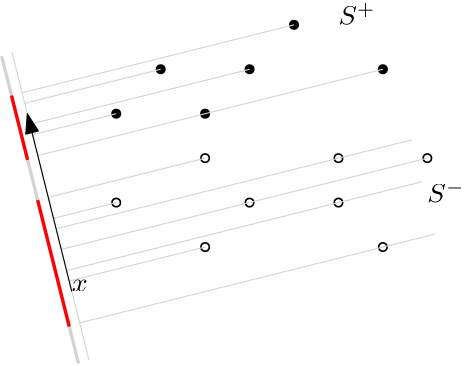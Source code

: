 <?xml version="1.0"?>
<!DOCTYPE ipe SYSTEM "ipe.dtd">
<ipe version="70206" creator="Ipe 7.2.7">
<info created="D:20200316075120" modified="D:20200316140820"/>
<ipestyle name="basic">
<symbol name="arrow/arc(spx)">
<path stroke="sym-stroke" fill="sym-stroke" pen="sym-pen">
0 0 m
-1 0.333 l
-1 -0.333 l
h
</path>
</symbol>
<symbol name="arrow/farc(spx)">
<path stroke="sym-stroke" fill="white" pen="sym-pen">
0 0 m
-1 0.333 l
-1 -0.333 l
h
</path>
</symbol>
<symbol name="arrow/ptarc(spx)">
<path stroke="sym-stroke" fill="sym-stroke" pen="sym-pen">
0 0 m
-1 0.333 l
-0.8 0 l
-1 -0.333 l
h
</path>
</symbol>
<symbol name="arrow/fptarc(spx)">
<path stroke="sym-stroke" fill="white" pen="sym-pen">
0 0 m
-1 0.333 l
-0.8 0 l
-1 -0.333 l
h
</path>
</symbol>
<symbol name="mark/circle(sx)" transformations="translations">
<path fill="sym-stroke">
0.6 0 0 0.6 0 0 e
0.4 0 0 0.4 0 0 e
</path>
</symbol>
<symbol name="mark/disk(sx)" transformations="translations">
<path fill="sym-stroke">
0.6 0 0 0.6 0 0 e
</path>
</symbol>
<symbol name="mark/fdisk(sfx)" transformations="translations">
<group>
<path fill="sym-fill">
0.5 0 0 0.5 0 0 e
</path>
<path fill="sym-stroke" fillrule="eofill">
0.6 0 0 0.6 0 0 e
0.4 0 0 0.4 0 0 e
</path>
</group>
</symbol>
<symbol name="mark/box(sx)" transformations="translations">
<path fill="sym-stroke" fillrule="eofill">
-0.6 -0.6 m
0.6 -0.6 l
0.6 0.6 l
-0.6 0.6 l
h
-0.4 -0.4 m
0.4 -0.4 l
0.4 0.4 l
-0.4 0.4 l
h
</path>
</symbol>
<symbol name="mark/square(sx)" transformations="translations">
<path fill="sym-stroke">
-0.6 -0.6 m
0.6 -0.6 l
0.6 0.6 l
-0.6 0.6 l
h
</path>
</symbol>
<symbol name="mark/fsquare(sfx)" transformations="translations">
<group>
<path fill="sym-fill">
-0.5 -0.5 m
0.5 -0.5 l
0.5 0.5 l
-0.5 0.5 l
h
</path>
<path fill="sym-stroke" fillrule="eofill">
-0.6 -0.6 m
0.6 -0.6 l
0.6 0.6 l
-0.6 0.6 l
h
-0.4 -0.4 m
0.4 -0.4 l
0.4 0.4 l
-0.4 0.4 l
h
</path>
</group>
</symbol>
<symbol name="mark/cross(sx)" transformations="translations">
<group>
<path fill="sym-stroke">
-0.43 -0.57 m
0.57 0.43 l
0.43 0.57 l
-0.57 -0.43 l
h
</path>
<path fill="sym-stroke">
-0.43 0.57 m
0.57 -0.43 l
0.43 -0.57 l
-0.57 0.43 l
h
</path>
</group>
</symbol>
<symbol name="arrow/fnormal(spx)">
<path stroke="sym-stroke" fill="white" pen="sym-pen">
0 0 m
-1 0.333 l
-1 -0.333 l
h
</path>
</symbol>
<symbol name="arrow/pointed(spx)">
<path stroke="sym-stroke" fill="sym-stroke" pen="sym-pen">
0 0 m
-1 0.333 l
-0.8 0 l
-1 -0.333 l
h
</path>
</symbol>
<symbol name="arrow/fpointed(spx)">
<path stroke="sym-stroke" fill="white" pen="sym-pen">
0 0 m
-1 0.333 l
-0.8 0 l
-1 -0.333 l
h
</path>
</symbol>
<symbol name="arrow/linear(spx)">
<path stroke="sym-stroke" pen="sym-pen">
-1 0.333 m
0 0 l
-1 -0.333 l
</path>
</symbol>
<symbol name="arrow/fdouble(spx)">
<path stroke="sym-stroke" fill="white" pen="sym-pen">
0 0 m
-1 0.333 l
-1 -0.333 l
h
-1 0 m
-2 0.333 l
-2 -0.333 l
h
</path>
</symbol>
<symbol name="arrow/double(spx)">
<path stroke="sym-stroke" fill="sym-stroke" pen="sym-pen">
0 0 m
-1 0.333 l
-1 -0.333 l
h
-1 0 m
-2 0.333 l
-2 -0.333 l
h
</path>
</symbol>
<pen name="heavier" value="0.8"/>
<pen name="fat" value="1.2"/>
<pen name="ultrafat" value="2"/>
<symbolsize name="large" value="5"/>
<symbolsize name="small" value="2"/>
<symbolsize name="tiny" value="1.1"/>
<arrowsize name="large" value="10"/>
<arrowsize name="small" value="5"/>
<arrowsize name="tiny" value="3"/>
<color name="red" value="1 0 0"/>
<color name="green" value="0 1 0"/>
<color name="blue" value="0 0 1"/>
<color name="yellow" value="1 1 0"/>
<color name="orange" value="1 0.647 0"/>
<color name="gold" value="1 0.843 0"/>
<color name="purple" value="0.627 0.125 0.941"/>
<color name="gray" value="0.745"/>
<color name="brown" value="0.647 0.165 0.165"/>
<color name="navy" value="0 0 0.502"/>
<color name="pink" value="1 0.753 0.796"/>
<color name="seagreen" value="0.18 0.545 0.341"/>
<color name="turquoise" value="0.251 0.878 0.816"/>
<color name="violet" value="0.933 0.51 0.933"/>
<color name="darkblue" value="0 0 0.545"/>
<color name="darkcyan" value="0 0.545 0.545"/>
<color name="darkgray" value="0.663"/>
<color name="darkgreen" value="0 0.392 0"/>
<color name="darkmagenta" value="0.545 0 0.545"/>
<color name="darkorange" value="1 0.549 0"/>
<color name="darkred" value="0.545 0 0"/>
<color name="lightblue" value="0.678 0.847 0.902"/>
<color name="lightcyan" value="0.878 1 1"/>
<color name="lightgray" value="0.827"/>
<color name="lightgreen" value="0.565 0.933 0.565"/>
<color name="lightyellow" value="1 1 0.878"/>
<dashstyle name="dashed" value="[4] 0"/>
<dashstyle name="dotted" value="[1 3] 0"/>
<dashstyle name="dash dotted" value="[4 2 1 2] 0"/>
<dashstyle name="dash dot dotted" value="[4 2 1 2 1 2] 0"/>
<textsize name="large" value="\large"/>
<textsize name="small" value="\small"/>
<textsize name="tiny" value="\tiny"/>
<textsize name="Large" value="\Large"/>
<textsize name="LARGE" value="\LARGE"/>
<textsize name="huge" value="\huge"/>
<textsize name="Huge" value="\Huge"/>
<textsize name="footnote" value="\footnotesize"/>
<textstyle name="center" begin="\begin{center}" end="\end{center}"/>
<textstyle name="itemize" begin="\begin{itemize}" end="\end{itemize}"/>
<textstyle name="item" begin="\begin{itemize}\item{}" end="\end{itemize}"/>
<gridsize name="4 pts" value="4"/>
<gridsize name="8 pts (~3 mm)" value="8"/>
<gridsize name="16 pts (~6 mm)" value="16"/>
<gridsize name="32 pts (~12 mm)" value="32"/>
<gridsize name="10 pts (~3.5 mm)" value="10"/>
<gridsize name="20 pts (~7 mm)" value="20"/>
<gridsize name="14 pts (~5 mm)" value="14"/>
<gridsize name="28 pts (~10 mm)" value="28"/>
<gridsize name="56 pts (~20 mm)" value="56"/>
<anglesize name="90 deg" value="90"/>
<anglesize name="60 deg" value="60"/>
<anglesize name="45 deg" value="45"/>
<anglesize name="30 deg" value="30"/>
<anglesize name="22.5 deg" value="22.5"/>
<opacity name="10%" value="0.1"/>
<opacity name="30%" value="0.3"/>
<opacity name="50%" value="0.5"/>
<opacity name="75%" value="0.75"/>
<tiling name="falling" angle="-60" step="4" width="1"/>
<tiling name="rising" angle="30" step="4" width="1"/>
</ipestyle>
<page>
<layer name="alpha"/>
<layer name="beta"/>
<view layers="alpha beta" active="beta"/>
<path layer="alpha" matrix="0.576158 0 0 0.576158 71.5279 283.532" stroke="lightgray">
192 576 m
144 768 l
</path>
<use name="mark/disk(sx)" pos="192 704" size="normal" stroke="black"/>
<use name="mark/disk(sx)" pos="208 720" size="normal" stroke="black"/>
<use name="mark/disk(sx)" pos="224 704" size="normal" stroke="black"/>
<use name="mark/disk(sx)" pos="240 720" size="normal" stroke="black"/>
<use name="mark/disk(sx)" pos="256 736" size="normal" stroke="black"/>
<use name="mark/disk(sx)" pos="288 720" size="normal" stroke="black"/>
<use name="mark/circle(sx)" pos="192 672" size="normal" stroke="black"/>
<use name="mark/circle(sx)" pos="224 688" size="normal" stroke="black"/>
<use name="mark/circle(sx)" pos="240 672" size="normal" stroke="black"/>
<use name="mark/circle(sx)" pos="224 656" size="normal" stroke="black"/>
<use name="mark/circle(sx)" pos="272 672" size="normal" stroke="black"/>
<use name="mark/circle(sx)" pos="272 688" size="normal" stroke="black"/>
<use name="mark/circle(sx)" pos="288 656" size="normal" stroke="black"/>
<use name="mark/circle(sx)" pos="304 688" size="normal" stroke="black"/>
<path matrix="0.764706 0 0 0.764706 60.2353 124.235" stroke="lightgray">
128 768 m
256 800 l
</path>
<path matrix="0.382353 0 0 0.382353 110.118 414.118" stroke="lightgray">
128 768 m
256 800 l
</path>
<path matrix="0.617647 0 0 0.617647 81.8824 225.882" stroke="lightgray">
128 768 m
256 800 l
</path>
<path matrix="0.235294 0 0 0.235294 131.765 515.765" stroke="lightgray">
128 768 m
256 800 l
</path>
<path matrix="0.970588 0 0 0.970588 39.5294 -56.4706" stroke="lightgray">
128 768 m
256 800 l
</path>
<path matrix="0.441176 0 0 0.441176 111.059 335.059" stroke="lightgray">
128 768 m
256 800 l
</path>
<path matrix="0.176471 0 0 0.176471 146.824 530.824" stroke="lightgray">
128 768 m
256 800 l
</path>
<path matrix="1 0 0 1 42.3529 -105.412" stroke="lightgray">
128 768 m
256 800 l
</path>
<path matrix="1.03134 0 0 1.02776 39.9777 -134.21" stroke="lightgray">
128 768 m
256 800 l
</path>
<path matrix="1 0 0 1 46.1176 -120.471" stroke="lightgray">
128 768 m
256 800 l
</path>
<path matrix="0.382353 0 0 0.382353 126.118 350.118" stroke="lightgray">
128 768 m
256 800 l
</path>
<path matrix="1 0 0 1 50.8235 -139.294" stroke="lightgray">
128 768 m
256 800 l
</path>
<path stroke="black" arrow="normal/normal">
176 640 m
160 704 l
</path>
<path layer="beta" matrix="0.576158 0 0 0.576158 67.7939 282.222" stroke="lightgray" pen="fat">
192 576 m
144 768 l
</path>
<path matrix="0.12055 0 0 0.12055 136.949 617.936" stroke="red" pen="fat">
192 576 m
144 768 l
</path>
<path matrix="0.237133 0 0 0.237113 129.564 490.804" stroke="red" pen="fat">
192 576 m
144 768 l
</path>
<text transformations="translations" pos="272 736" stroke="black" type="label" width="13.297" height="7.933" depth="0" valign="baseline" style="math">S^+</text>
<text matrix="1 0 0 1 32 -64" transformations="translations" pos="272 736" stroke="black" type="label" width="13.408" height="7.933" depth="0" valign="baseline" style="math">S^-</text>
<text transformations="translations" pos="176 640" stroke="black" type="label" width="5.694" height="4.289" depth="0" valign="baseline" style="math">x</text>
</page>
</ipe>
